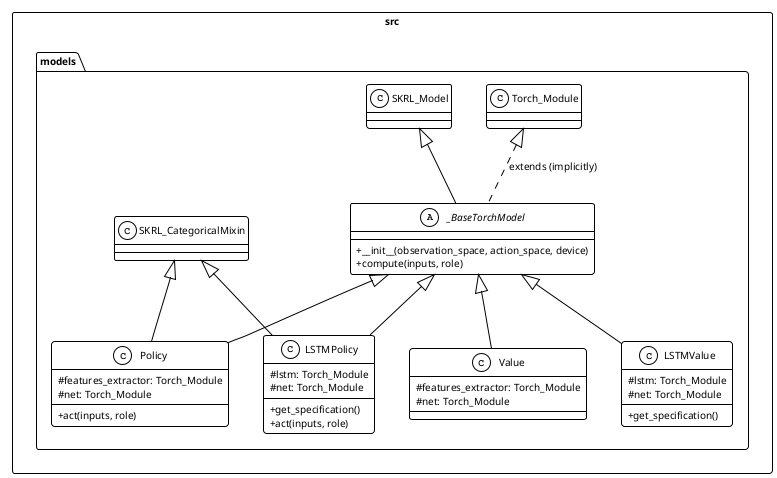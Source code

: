 @startuml
!theme plain
skinparam backgroundColor white
skinparam defaultFontSize 10
skinparam classAttributeIconSize 0
skinparam packageStyle rect
hide emptymembers

package "src.models" <<Folder>> {
  abstract class _BaseTorchModel extends SKRL_Model {
    + __init__(observation_space, action_space, device)
    + compute(inputs, role)
  }
  _BaseTorchModel .up.|> Torch_Module : "extends (implicitly)"

  class Policy extends _BaseTorchModel, SKRL_CategoricalMixin {
    # features_extractor: Torch_Module
    # net: Torch_Module
    + act(inputs, role)
  }

  class Value extends _BaseTorchModel {
    # features_extractor: Torch_Module
    # net: Torch_Module
  }

  class LSTMPolicy extends _BaseTorchModel, SKRL_CategoricalMixin {
    # lstm: Torch_Module
    # net: Torch_Module
    + get_specification()
    + act(inputs, role)
  }

  class LSTMValue extends _BaseTorchModel {
    # lstm: Torch_Module
    # net: Torch_Module
    + get_specification()
  }
}


@enduml